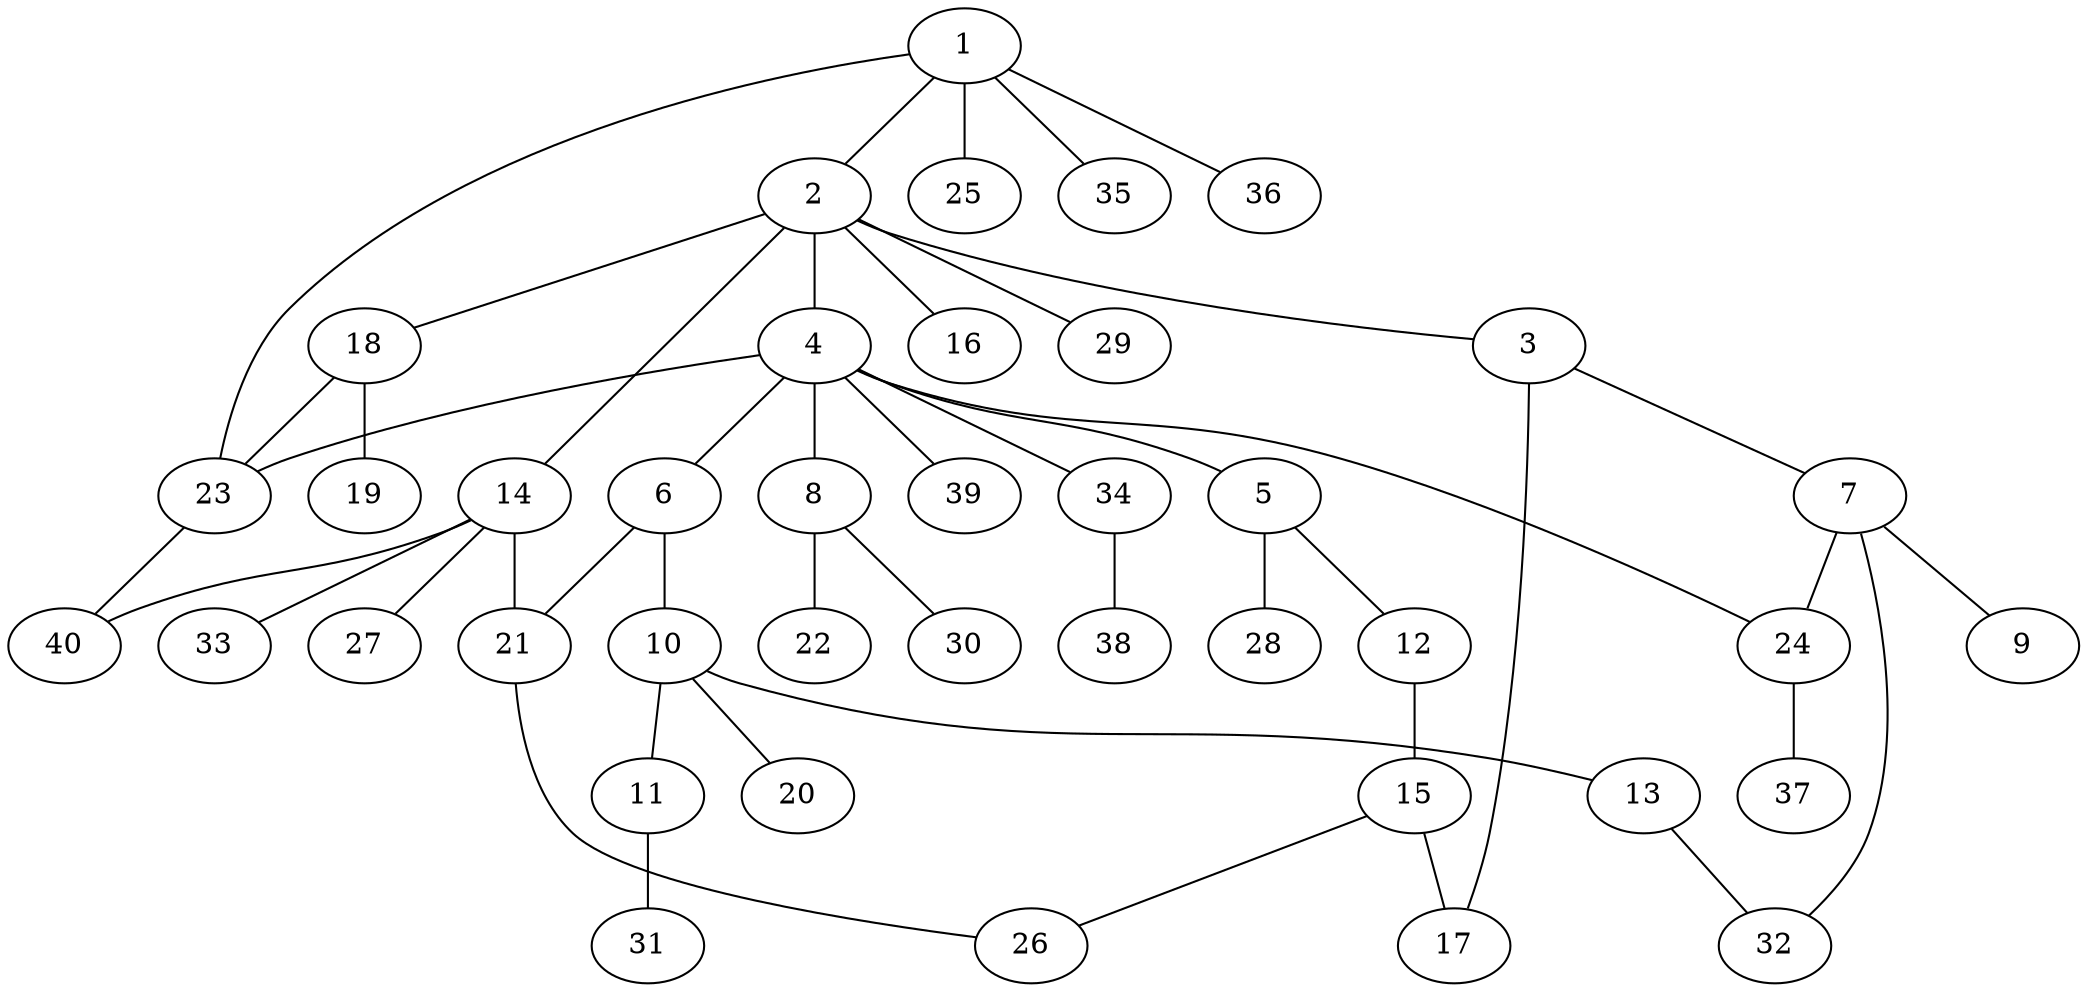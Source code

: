 graph graphname {1--2
1--23
1--25
1--35
1--36
2--3
2--4
2--14
2--16
2--18
2--29
3--7
3--17
4--5
4--6
4--8
4--23
4--24
4--34
4--39
5--12
5--28
6--10
6--21
7--9
7--24
7--32
8--22
8--30
10--11
10--13
10--20
11--31
12--15
13--32
14--21
14--27
14--33
14--40
15--17
15--26
18--19
18--23
21--26
23--40
24--37
34--38
}